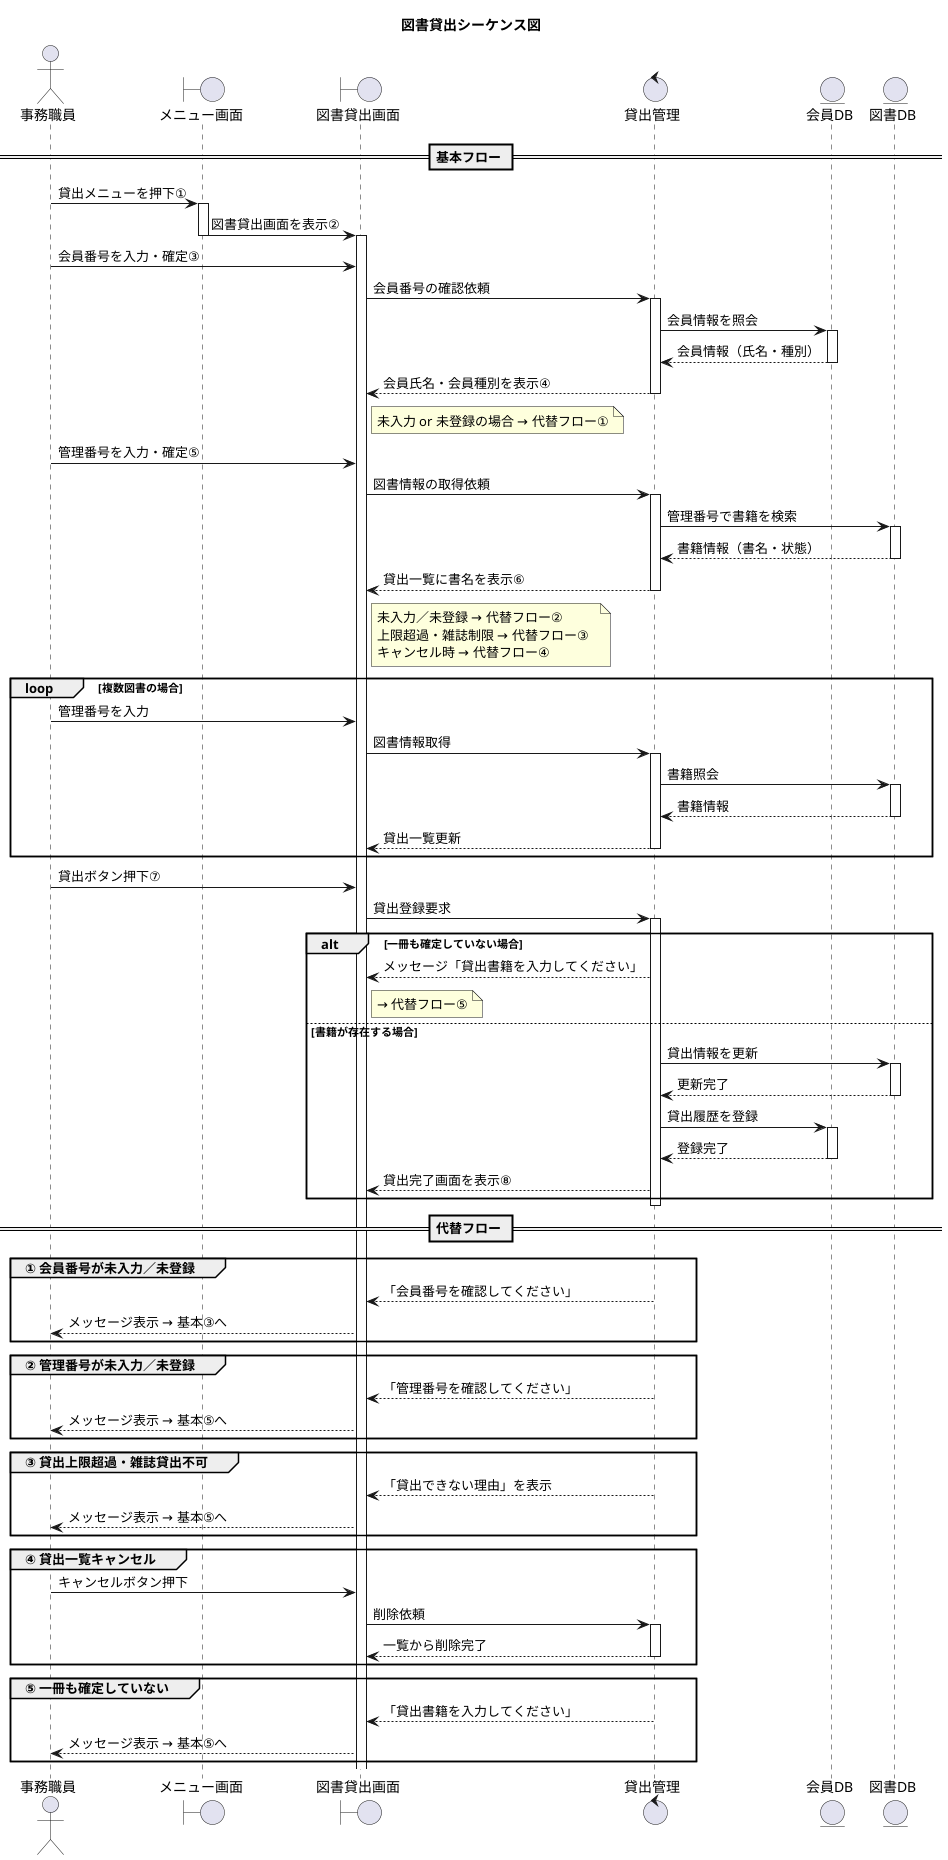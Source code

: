 @startuml 図書貸出シーケンス図
title 図書貸出シーケンス図

actor 事務職員 as Staff
boundary メニュー画面 as Menu
boundary 図書貸出画面 as BorrowScreen
control 貸出管理 as BorrowCtrl
entity 会員DB as MemberDB
entity 図書DB as BookDB

== 基本フロー ==

Staff -> Menu : 貸出メニューを押下①
activate Menu
Menu -> BorrowScreen : 図書貸出画面を表示②
deactivate Menu
activate BorrowScreen

Staff -> BorrowScreen : 会員番号を入力・確定③
BorrowScreen -> BorrowCtrl : 会員番号の確認依頼
activate BorrowCtrl
BorrowCtrl -> MemberDB : 会員情報を照会
activate MemberDB
MemberDB --> BorrowCtrl : 会員情報（氏名・種別）
deactivate MemberDB
BorrowCtrl --> BorrowScreen : 会員氏名・会員種別を表示④
deactivate BorrowCtrl
note right of BorrowScreen
未入力 or 未登録の場合 → 代替フロー①
end note

Staff -> BorrowScreen : 管理番号を入力・確定⑤
BorrowScreen -> BorrowCtrl : 図書情報の取得依頼
activate BorrowCtrl
BorrowCtrl -> BookDB : 管理番号で書籍を検索
activate BookDB
BookDB --> BorrowCtrl : 書籍情報（書名・状態）
deactivate BookDB
BorrowCtrl --> BorrowScreen : 貸出一覧に書名を表示⑥
deactivate BorrowCtrl
note right of BorrowScreen
未入力／未登録 → 代替フロー②  
上限超過・雑誌制限 → 代替フロー③  
キャンセル時 → 代替フロー④
end note

loop 複数図書の場合
  Staff -> BorrowScreen : 管理番号を入力
  BorrowScreen -> BorrowCtrl : 図書情報取得
  activate BorrowCtrl
  BorrowCtrl -> BookDB : 書籍照会
  activate BookDB
  BookDB --> BorrowCtrl : 書籍情報
  deactivate BookDB
  BorrowCtrl --> BorrowScreen : 貸出一覧更新
  deactivate BorrowCtrl
end

Staff -> BorrowScreen : 貸出ボタン押下⑦
BorrowScreen -> BorrowCtrl : 貸出登録要求
activate BorrowCtrl
alt 一冊も確定していない場合
  BorrowCtrl --> BorrowScreen : メッセージ「貸出書籍を入力してください」
  note right of BorrowScreen
  → 代替フロー⑤
  end note
else 書籍が存在する場合
  BorrowCtrl -> BookDB : 貸出情報を更新
  activate BookDB
  BookDB --> BorrowCtrl : 更新完了
  deactivate BookDB
  BorrowCtrl -> MemberDB : 貸出履歴を登録
  activate MemberDB
  MemberDB --> BorrowCtrl : 登録完了
  deactivate MemberDB
  BorrowCtrl --> BorrowScreen : 貸出完了画面を表示⑧
end
deactivate BorrowCtrl

== 代替フロー ==

group ① 会員番号が未入力／未登録
  BorrowCtrl --> BorrowScreen : 「会員番号を確認してください」
  BorrowScreen --> Staff : メッセージ表示 → 基本③へ
end

group ② 管理番号が未入力／未登録
  BorrowCtrl --> BorrowScreen : 「管理番号を確認してください」
  BorrowScreen --> Staff : メッセージ表示 → 基本⑤へ
end

group ③ 貸出上限超過・雑誌貸出不可
  BorrowCtrl --> BorrowScreen : 「貸出できない理由」を表示
  BorrowScreen --> Staff : メッセージ表示 → 基本⑤へ
end

group ④ 貸出一覧キャンセル
  Staff -> BorrowScreen : キャンセルボタン押下
  BorrowScreen -> BorrowCtrl : 削除依頼
  activate BorrowCtrl
  BorrowCtrl --> BorrowScreen : 一覧から削除完了
  deactivate BorrowCtrl
end

group ⑤ 一冊も確定していない
  BorrowCtrl --> BorrowScreen : 「貸出書籍を入力してください」
  BorrowScreen --> Staff : メッセージ表示 → 基本⑤へ
end

@enduml
